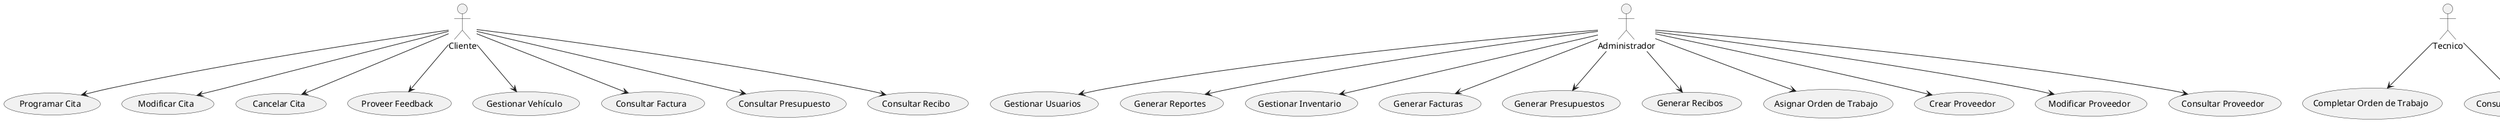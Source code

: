 @startuml casos_de_uso

actor Cliente
actor Administrador
actor Tecnico

usecase "Programar Cita" as UC1
usecase "Modificar Cita" as UC2
usecase "Cancelar Cita" as UC3
usecase "Proveer Feedback" as UC4
usecase "Gestionar Vehículo" as UC5
usecase "Consultar Factura" as UC6
usecase "Consultar Presupuesto" as UC7
usecase "Consultar Recibo" as UC8

usecase "Gestionar Usuarios" as UC9
usecase "Generar Reportes" as UC10
usecase "Gestionar Inventario" as UC11
usecase "Generar Facturas" as UC12
usecase "Generar Presupuestos" as UC13
usecase "Generar Recibos" as UC14

usecase "Asignar Orden de Trabajo" as UC15
usecase "Completar Orden de Trabajo" as UC16
usecase "Consultar Inspecciones" as UC17

usecase "Crear Proveedor" as UC18
usecase "Modificar Proveedor" as UC19
usecase "Consultar Proveedor" as UC20

Cliente --> UC1
Cliente --> UC2
Cliente --> UC3
Cliente --> UC4
Cliente --> UC5
Cliente --> UC6
Cliente --> UC7
Cliente --> UC8

Administrador --> UC9
Administrador --> UC10
Administrador --> UC11
Administrador --> UC12
Administrador --> UC13
Administrador --> UC14
Administrador --> UC15

Tecnico --> UC16
Tecnico --> UC17

Administrador --> UC18
Administrador --> UC19
Administrador --> UC20

@enduml
